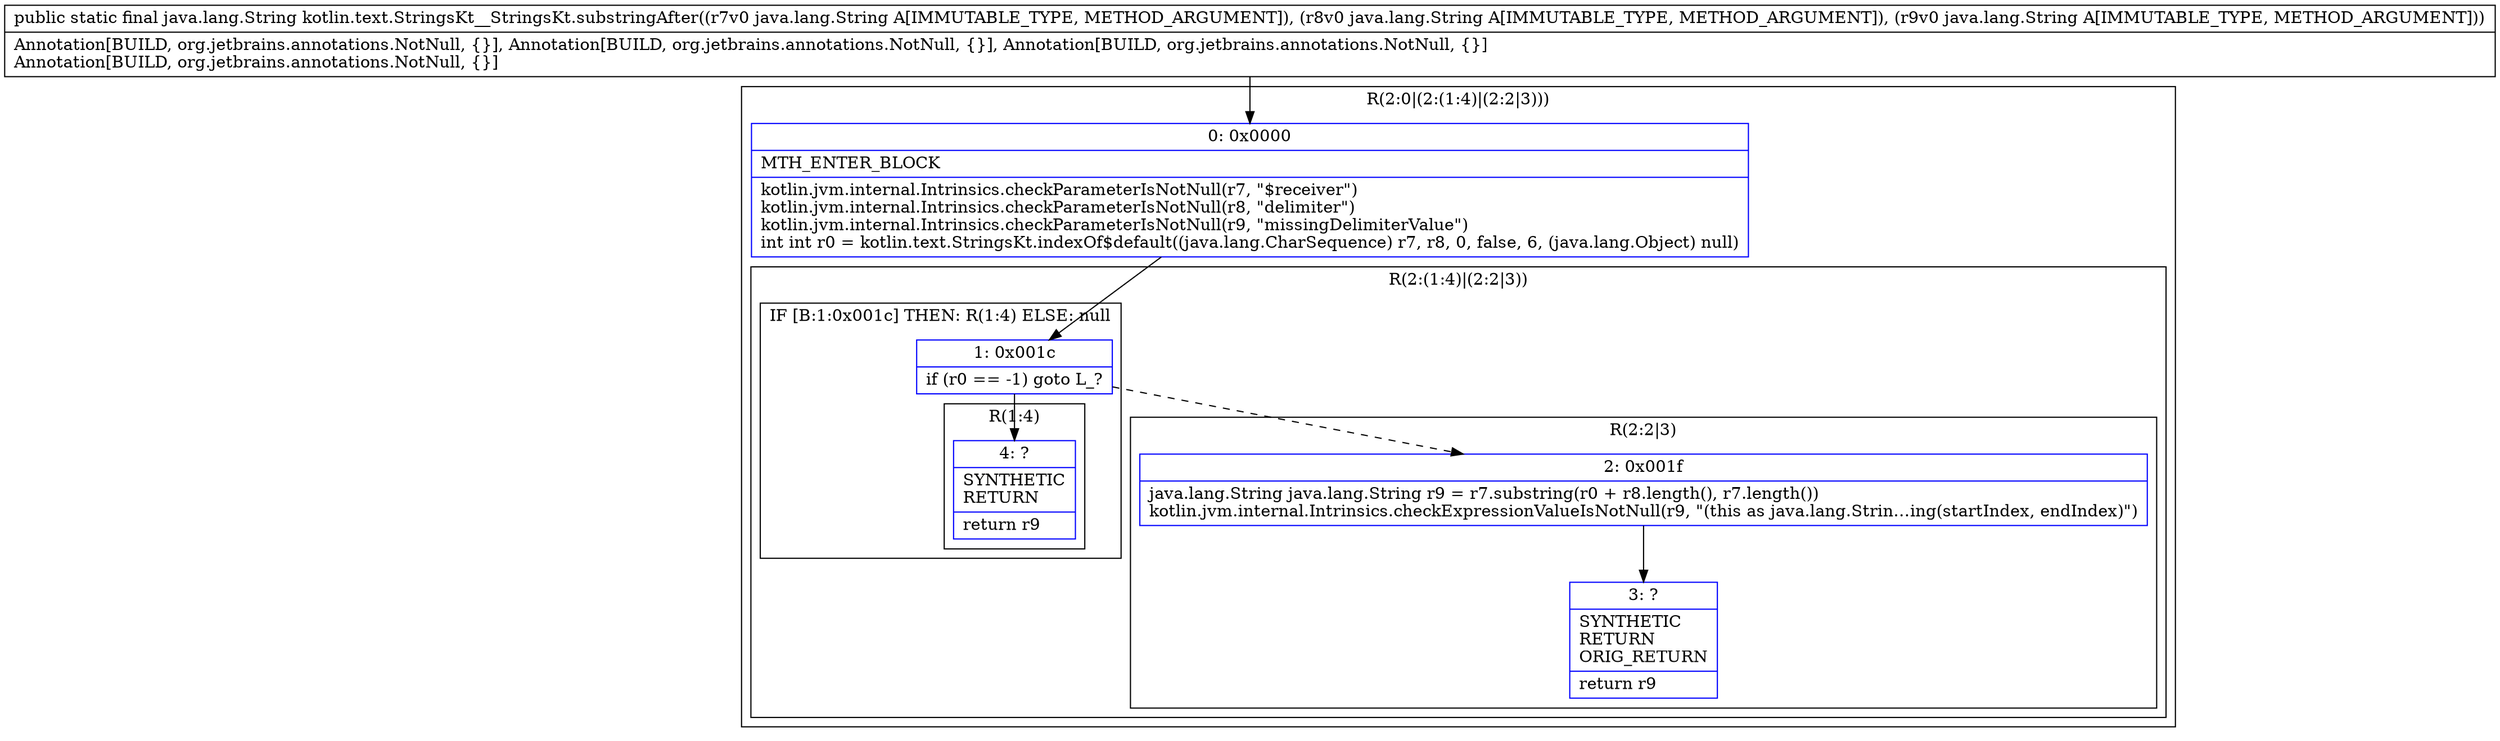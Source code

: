 digraph "CFG forkotlin.text.StringsKt__StringsKt.substringAfter(Ljava\/lang\/String;Ljava\/lang\/String;Ljava\/lang\/String;)Ljava\/lang\/String;" {
subgraph cluster_Region_40021725 {
label = "R(2:0|(2:(1:4)|(2:2|3)))";
node [shape=record,color=blue];
Node_0 [shape=record,label="{0\:\ 0x0000|MTH_ENTER_BLOCK\l|kotlin.jvm.internal.Intrinsics.checkParameterIsNotNull(r7, \"$receiver\")\lkotlin.jvm.internal.Intrinsics.checkParameterIsNotNull(r8, \"delimiter\")\lkotlin.jvm.internal.Intrinsics.checkParameterIsNotNull(r9, \"missingDelimiterValue\")\lint int r0 = kotlin.text.StringsKt.indexOf$default((java.lang.CharSequence) r7, r8, 0, false, 6, (java.lang.Object) null)\l}"];
subgraph cluster_Region_484789687 {
label = "R(2:(1:4)|(2:2|3))";
node [shape=record,color=blue];
subgraph cluster_IfRegion_326783349 {
label = "IF [B:1:0x001c] THEN: R(1:4) ELSE: null";
node [shape=record,color=blue];
Node_1 [shape=record,label="{1\:\ 0x001c|if (r0 == \-1) goto L_?\l}"];
subgraph cluster_Region_64186252 {
label = "R(1:4)";
node [shape=record,color=blue];
Node_4 [shape=record,label="{4\:\ ?|SYNTHETIC\lRETURN\l|return r9\l}"];
}
}
subgraph cluster_Region_1628378858 {
label = "R(2:2|3)";
node [shape=record,color=blue];
Node_2 [shape=record,label="{2\:\ 0x001f|java.lang.String java.lang.String r9 = r7.substring(r0 + r8.length(), r7.length())\lkotlin.jvm.internal.Intrinsics.checkExpressionValueIsNotNull(r9, \"(this as java.lang.Strin…ing(startIndex, endIndex)\")\l}"];
Node_3 [shape=record,label="{3\:\ ?|SYNTHETIC\lRETURN\lORIG_RETURN\l|return r9\l}"];
}
}
}
MethodNode[shape=record,label="{public static final java.lang.String kotlin.text.StringsKt__StringsKt.substringAfter((r7v0 java.lang.String A[IMMUTABLE_TYPE, METHOD_ARGUMENT]), (r8v0 java.lang.String A[IMMUTABLE_TYPE, METHOD_ARGUMENT]), (r9v0 java.lang.String A[IMMUTABLE_TYPE, METHOD_ARGUMENT]))  | Annotation[BUILD, org.jetbrains.annotations.NotNull, \{\}], Annotation[BUILD, org.jetbrains.annotations.NotNull, \{\}], Annotation[BUILD, org.jetbrains.annotations.NotNull, \{\}]\lAnnotation[BUILD, org.jetbrains.annotations.NotNull, \{\}]\l}"];
MethodNode -> Node_0;
Node_0 -> Node_1;
Node_1 -> Node_2[style=dashed];
Node_1 -> Node_4;
Node_2 -> Node_3;
}

